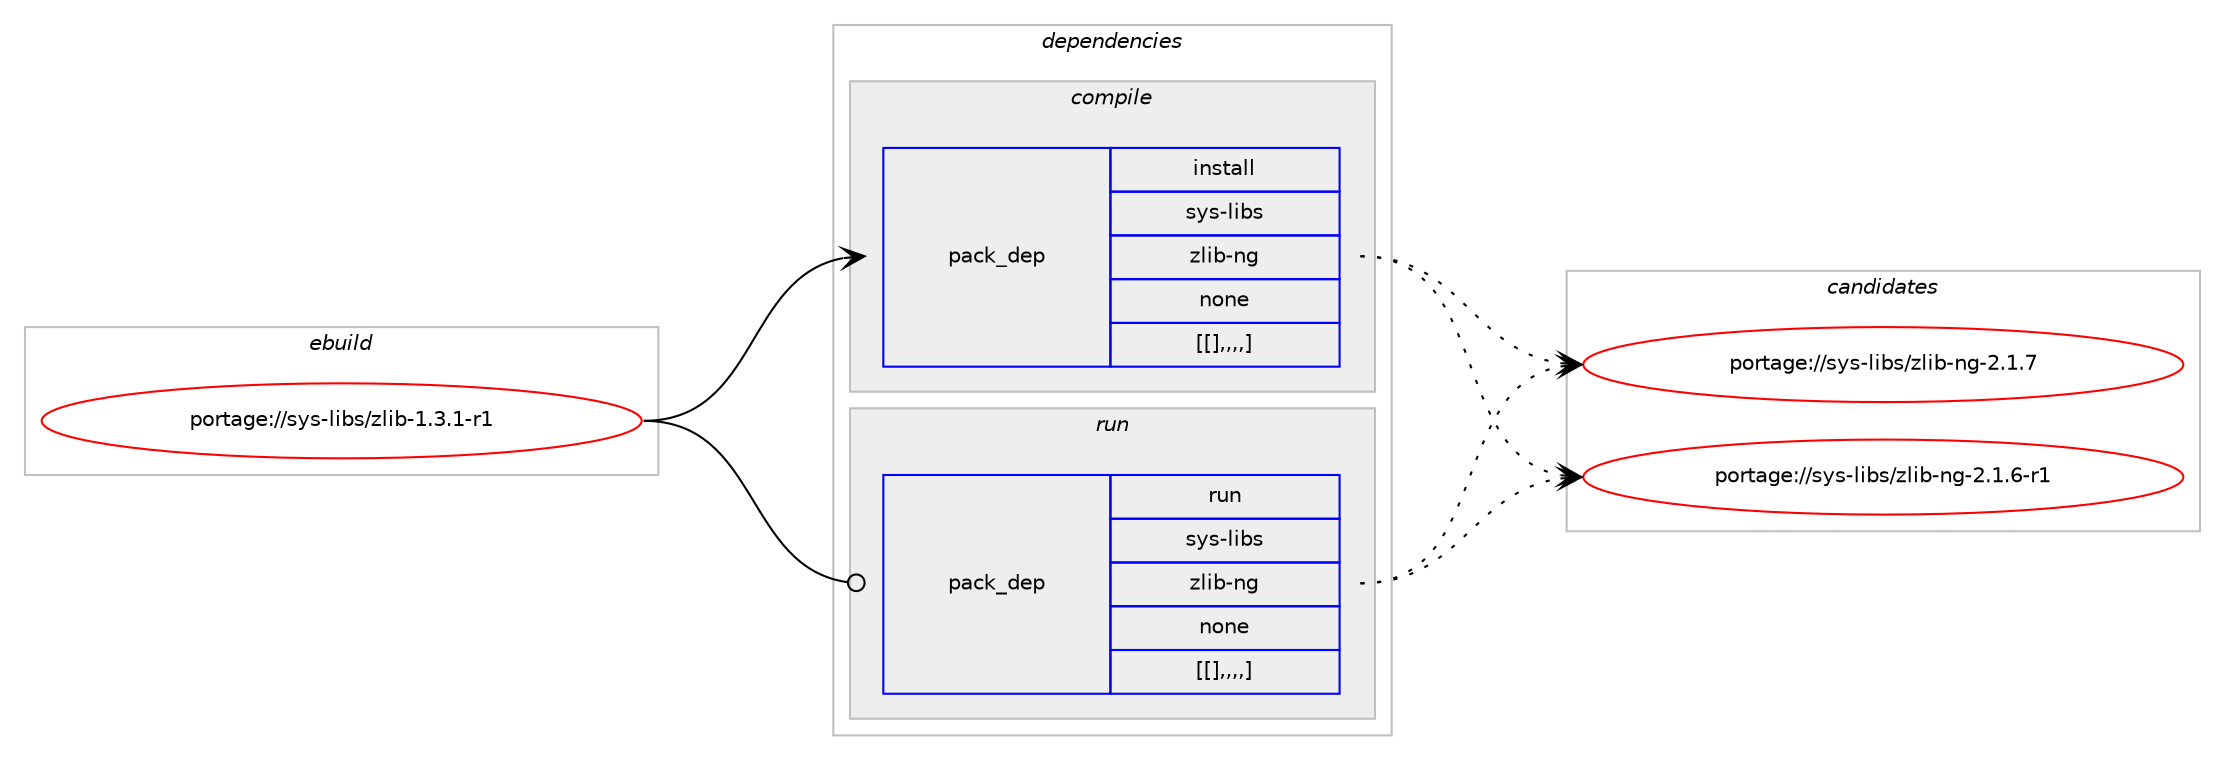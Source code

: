 digraph prolog {

# *************
# Graph options
# *************

newrank=true;
concentrate=true;
compound=true;
graph [rankdir=LR,fontname=Helvetica,fontsize=10,ranksep=1.5];#, ranksep=2.5, nodesep=0.2];
edge  [arrowhead=vee];
node  [fontname=Helvetica,fontsize=10];

# **********
# The ebuild
# **********

subgraph cluster_leftcol {
color=gray;
label=<<i>ebuild</i>>;
id [label="portage://sys-libs/zlib-1.3.1-r1", color=red, width=4, href="../sys-libs/zlib-1.3.1-r1.svg"];
}

# ****************
# The dependencies
# ****************

subgraph cluster_midcol {
color=gray;
label=<<i>dependencies</i>>;
subgraph cluster_compile {
fillcolor="#eeeeee";
style=filled;
label=<<i>compile</i>>;
subgraph pack334692 {
dependency460633 [label=<<TABLE BORDER="0" CELLBORDER="1" CELLSPACING="0" CELLPADDING="4" WIDTH="220"><TR><TD ROWSPAN="6" CELLPADDING="30">pack_dep</TD></TR><TR><TD WIDTH="110">install</TD></TR><TR><TD>sys-libs</TD></TR><TR><TD>zlib-ng</TD></TR><TR><TD>none</TD></TR><TR><TD>[[],,,,]</TD></TR></TABLE>>, shape=none, color=blue];
}
id:e -> dependency460633:w [weight=20,style="solid",arrowhead="vee"];
}
subgraph cluster_compileandrun {
fillcolor="#eeeeee";
style=filled;
label=<<i>compile and run</i>>;
}
subgraph cluster_run {
fillcolor="#eeeeee";
style=filled;
label=<<i>run</i>>;
subgraph pack334693 {
dependency460634 [label=<<TABLE BORDER="0" CELLBORDER="1" CELLSPACING="0" CELLPADDING="4" WIDTH="220"><TR><TD ROWSPAN="6" CELLPADDING="30">pack_dep</TD></TR><TR><TD WIDTH="110">run</TD></TR><TR><TD>sys-libs</TD></TR><TR><TD>zlib-ng</TD></TR><TR><TD>none</TD></TR><TR><TD>[[],,,,]</TD></TR></TABLE>>, shape=none, color=blue];
}
id:e -> dependency460634:w [weight=20,style="solid",arrowhead="odot"];
}
}

# **************
# The candidates
# **************

subgraph cluster_choices {
rank=same;
color=gray;
label=<<i>candidates</i>>;

subgraph choice334692 {
color=black;
nodesep=1;
choice1151211154510810598115471221081059845110103455046494655 [label="portage://sys-libs/zlib-ng-2.1.7", color=red, width=4,href="../sys-libs/zlib-ng-2.1.7.svg"];
choice11512111545108105981154712210810598451101034550464946544511449 [label="portage://sys-libs/zlib-ng-2.1.6-r1", color=red, width=4,href="../sys-libs/zlib-ng-2.1.6-r1.svg"];
dependency460633:e -> choice1151211154510810598115471221081059845110103455046494655:w [style=dotted,weight="100"];
dependency460633:e -> choice11512111545108105981154712210810598451101034550464946544511449:w [style=dotted,weight="100"];
}
subgraph choice334693 {
color=black;
nodesep=1;
choice1151211154510810598115471221081059845110103455046494655 [label="portage://sys-libs/zlib-ng-2.1.7", color=red, width=4,href="../sys-libs/zlib-ng-2.1.7.svg"];
choice11512111545108105981154712210810598451101034550464946544511449 [label="portage://sys-libs/zlib-ng-2.1.6-r1", color=red, width=4,href="../sys-libs/zlib-ng-2.1.6-r1.svg"];
dependency460634:e -> choice1151211154510810598115471221081059845110103455046494655:w [style=dotted,weight="100"];
dependency460634:e -> choice11512111545108105981154712210810598451101034550464946544511449:w [style=dotted,weight="100"];
}
}

}
